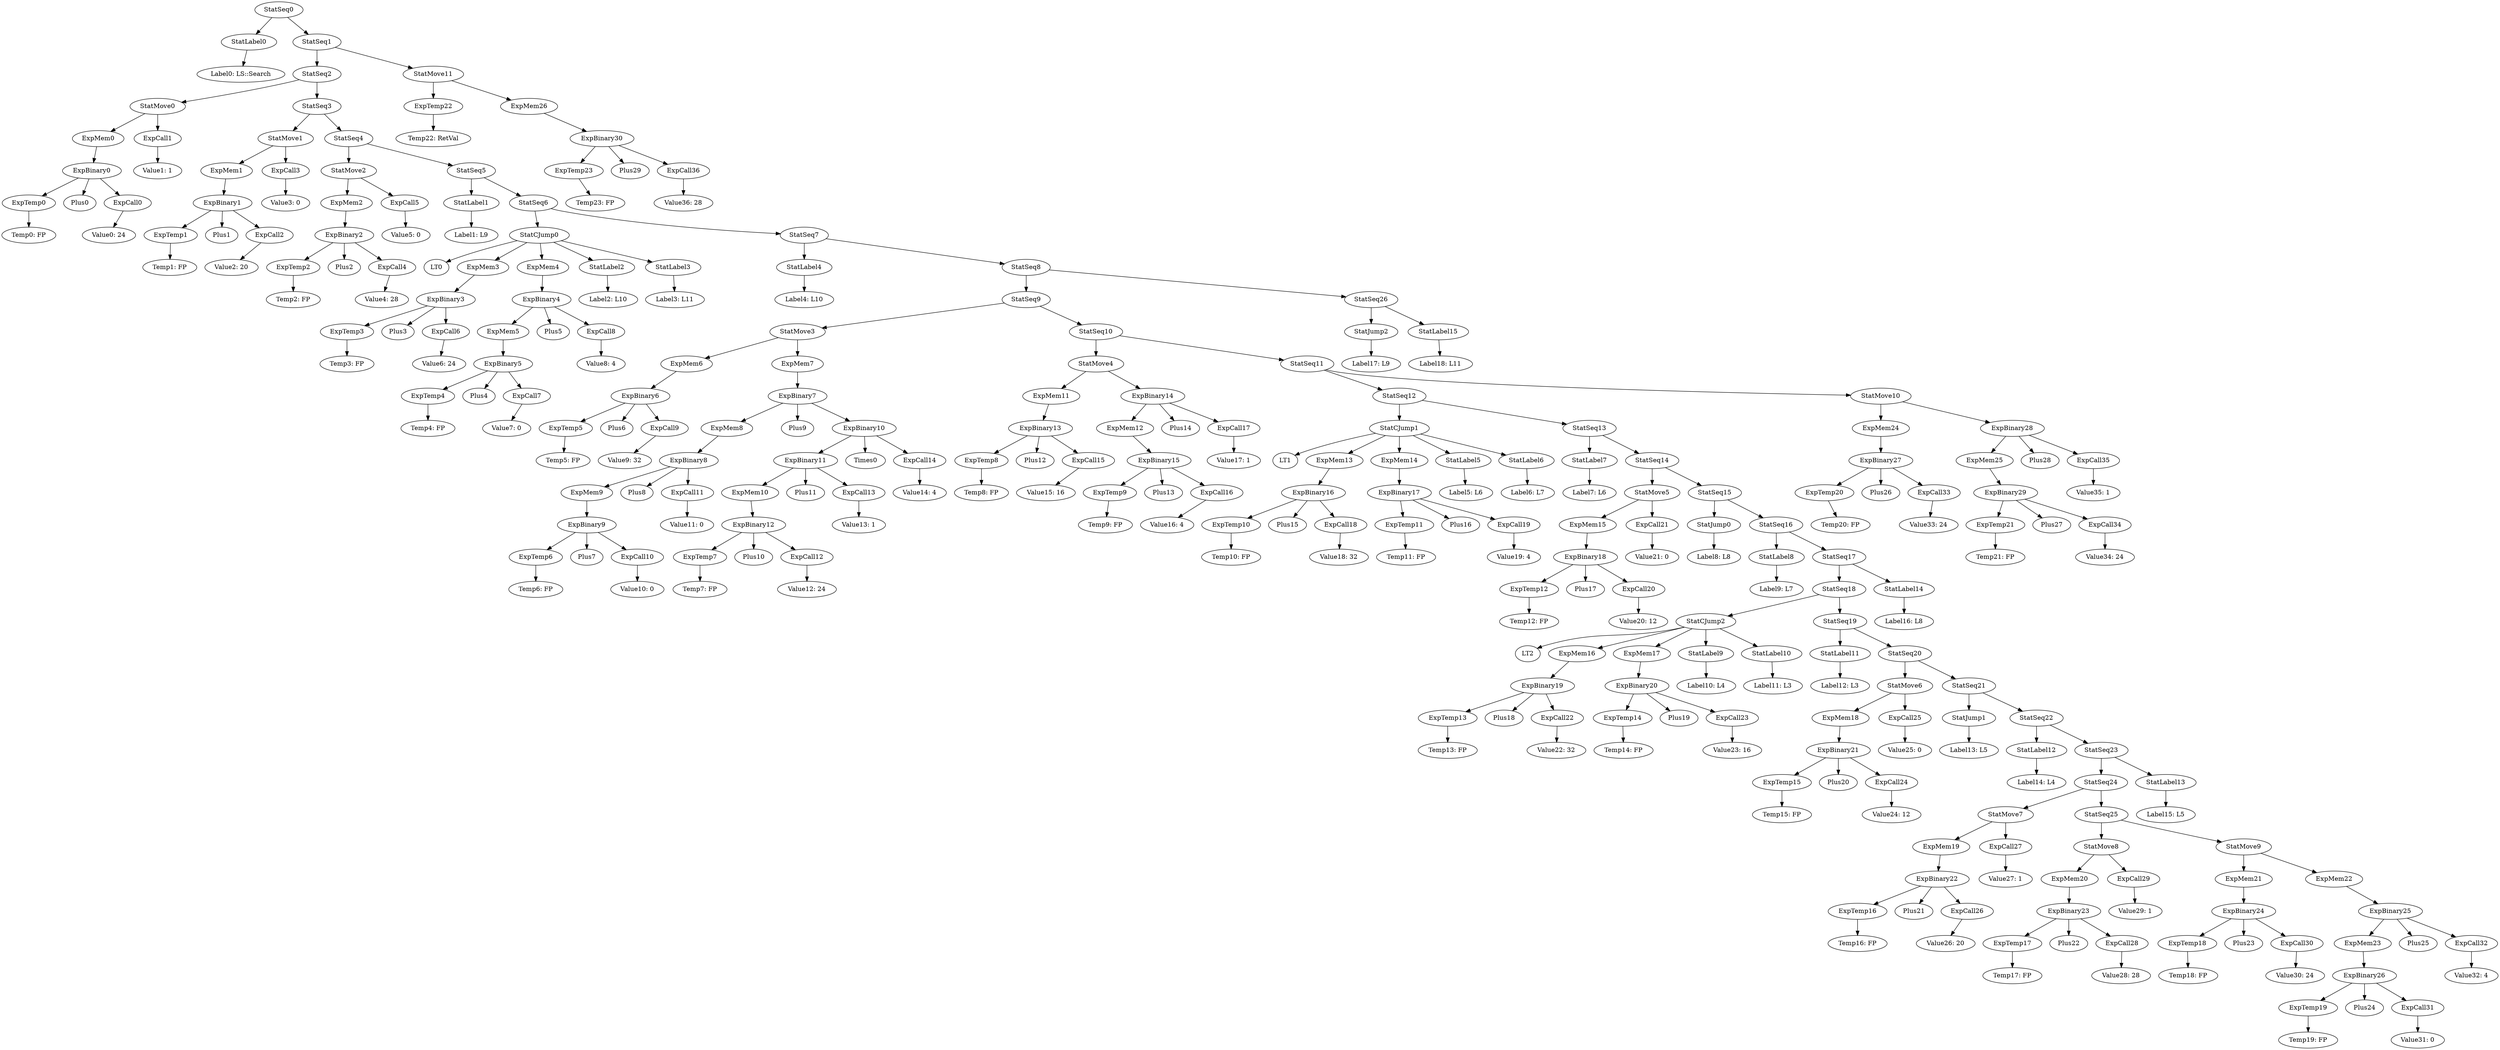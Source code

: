 digraph {
	ordering = out;
	ExpTemp22 -> "Temp22: RetVal";
	StatLabel15 -> "Label18: L11";
	StatSeq8 -> StatSeq9;
	StatSeq8 -> StatSeq26;
	ExpCall35 -> "Value35: 1";
	ExpBinary28 -> ExpMem25;
	ExpBinary28 -> Plus28;
	ExpBinary28 -> ExpCall35;
	ExpMem26 -> ExpBinary30;
	ExpMem25 -> ExpBinary29;
	ExpCall34 -> "Value34: 24";
	ExpTemp21 -> "Temp21: FP";
	StatMove10 -> ExpMem24;
	StatMove10 -> ExpBinary28;
	ExpMem24 -> ExpBinary27;
	ExpCall33 -> "Value33: 24";
	ExpBinary27 -> ExpTemp20;
	ExpBinary27 -> Plus26;
	ExpBinary27 -> ExpCall33;
	ExpTemp20 -> "Temp20: FP";
	StatLabel14 -> "Label16: L8";
	StatLabel13 -> "Label15: L5";
	ExpMem22 -> ExpBinary25;
	ExpCall32 -> "Value32: 4";
	ExpBinary25 -> ExpMem23;
	ExpBinary25 -> Plus25;
	ExpBinary25 -> ExpCall32;
	ExpMem23 -> ExpBinary26;
	ExpCall31 -> "Value31: 0";
	ExpBinary26 -> ExpTemp19;
	ExpBinary26 -> Plus24;
	ExpBinary26 -> ExpCall31;
	StatMove9 -> ExpMem21;
	StatMove9 -> ExpMem22;
	ExpCall30 -> "Value30: 24";
	ExpBinary24 -> ExpTemp18;
	ExpBinary24 -> Plus23;
	ExpBinary24 -> ExpCall30;
	StatSeq25 -> StatMove8;
	StatSeq25 -> StatMove9;
	ExpMem20 -> ExpBinary23;
	ExpCall28 -> "Value28: 28";
	StatSeq24 -> StatMove7;
	StatSeq24 -> StatSeq25;
	StatMove7 -> ExpMem19;
	StatMove7 -> ExpCall27;
	StatSeq22 -> StatLabel12;
	StatSeq22 -> StatSeq23;
	StatLabel12 -> "Label14: L4";
	StatSeq21 -> StatJump1;
	StatSeq21 -> StatSeq22;
	StatSeq11 -> StatSeq12;
	StatSeq11 -> StatMove10;
	StatSeq20 -> StatMove6;
	StatSeq20 -> StatSeq21;
	StatSeq26 -> StatJump2;
	StatSeq26 -> StatLabel15;
	ExpMem19 -> ExpBinary22;
	StatMove6 -> ExpMem18;
	StatMove6 -> ExpCall25;
	ExpMem18 -> ExpBinary21;
	ExpCall24 -> "Value24: 12";
	ExpTemp15 -> "Temp15: FP";
	StatSeq19 -> StatLabel11;
	StatSeq19 -> StatSeq20;
	StatSeq18 -> StatCJump2;
	StatSeq18 -> StatSeq19;
	StatJump2 -> "Label17: L9";
	StatLabel10 -> "Label11: L3";
	StatLabel9 -> "Label10: L4";
	ExpMem17 -> ExpBinary20;
	ExpCall23 -> "Value23: 16";
	ExpBinary20 -> ExpTemp14;
	ExpBinary20 -> Plus19;
	ExpBinary20 -> ExpCall23;
	ExpTemp14 -> "Temp14: FP";
	ExpBinary19 -> ExpTemp13;
	ExpBinary19 -> Plus18;
	ExpBinary19 -> ExpCall22;
	ExpTemp13 -> "Temp13: FP";
	ExpTemp16 -> "Temp16: FP";
	StatCJump2 -> LT2;
	StatCJump2 -> ExpMem16;
	StatCJump2 -> ExpMem17;
	StatCJump2 -> StatLabel9;
	StatCJump2 -> StatLabel10;
	StatLabel8 -> "Label9: L7";
	StatSeq15 -> StatJump0;
	StatSeq15 -> StatSeq16;
	StatJump0 -> "Label8: L8";
	StatSeq14 -> StatMove5;
	StatSeq14 -> StatSeq15;
	ExpCall21 -> "Value21: 0";
	ExpCall29 -> "Value29: 1";
	ExpMem6 -> ExpBinary6;
	ExpBinary5 -> ExpTemp4;
	ExpBinary5 -> Plus4;
	ExpBinary5 -> ExpCall7;
	ExpCall9 -> "Value9: 32";
	ExpMem3 -> ExpBinary3;
	StatMove8 -> ExpMem20;
	StatMove8 -> ExpCall29;
	StatLabel7 -> "Label7: L6";
	StatSeq6 -> StatCJump0;
	StatSeq6 -> StatSeq7;
	ExpTemp3 -> "Temp3: FP";
	ExpCall27 -> "Value27: 1";
	StatSeq2 -> StatMove0;
	StatSeq2 -> StatSeq3;
	ExpCall20 -> "Value20: 12";
	ExpMem16 -> ExpBinary19;
	ExpBinary6 -> ExpTemp5;
	ExpBinary6 -> Plus6;
	ExpBinary6 -> ExpCall9;
	ExpMem0 -> ExpBinary0;
	ExpCall18 -> "Value18: 32";
	ExpCall8 -> "Value8: 4";
	ExpBinary1 -> ExpTemp1;
	ExpBinary1 -> Plus1;
	ExpBinary1 -> ExpCall2;
	ExpBinary2 -> ExpTemp2;
	ExpBinary2 -> Plus2;
	ExpBinary2 -> ExpCall4;
	StatSeq17 -> StatSeq18;
	StatSeq17 -> StatLabel14;
	ExpTemp19 -> "Temp19: FP";
	ExpBinary22 -> ExpTemp16;
	ExpBinary22 -> Plus21;
	ExpBinary22 -> ExpCall26;
	StatLabel0 -> "Label0: LS::Search";
	ExpMem5 -> ExpBinary5;
	StatSeq16 -> StatLabel8;
	StatSeq16 -> StatSeq17;
	StatSeq7 -> StatLabel4;
	StatSeq7 -> StatSeq8;
	ExpBinary12 -> ExpTemp7;
	ExpBinary12 -> Plus10;
	ExpBinary12 -> ExpCall12;
	ExpTemp4 -> "Temp4: FP";
	StatLabel5 -> "Label5: L6";
	ExpBinary4 -> ExpMem5;
	ExpBinary4 -> Plus5;
	ExpBinary4 -> ExpCall8;
	ExpTemp1 -> "Temp1: FP";
	ExpMem21 -> ExpBinary24;
	StatSeq0 -> StatLabel0;
	StatSeq0 -> StatSeq1;
	ExpTemp11 -> "Temp11: FP";
	ExpTemp0 -> "Temp0: FP";
	ExpTemp7 -> "Temp7: FP";
	StatLabel1 -> "Label1: L9";
	StatJump1 -> "Label13: L5";
	StatSeq4 -> StatMove2;
	StatSeq4 -> StatSeq5;
	ExpCall0 -> "Value0: 24";
	StatSeq9 -> StatMove3;
	StatSeq9 -> StatSeq10;
	StatSeq1 -> StatSeq2;
	StatSeq1 -> StatMove11;
	ExpMem2 -> ExpBinary2;
	ExpCall1 -> "Value1: 1";
	StatMove0 -> ExpMem0;
	StatMove0 -> ExpCall1;
	StatSeq3 -> StatMove1;
	StatSeq3 -> StatSeq4;
	StatLabel3 -> "Label3: L11";
	ExpBinary3 -> ExpTemp3;
	ExpBinary3 -> Plus3;
	ExpBinary3 -> ExpCall6;
	ExpMem7 -> ExpBinary7;
	ExpBinary11 -> ExpMem10;
	ExpBinary11 -> Plus11;
	ExpBinary11 -> ExpCall13;
	ExpMem4 -> ExpBinary4;
	ExpBinary0 -> ExpTemp0;
	ExpBinary0 -> Plus0;
	ExpBinary0 -> ExpCall0;
	ExpMem1 -> ExpBinary1;
	StatCJump0 -> LT0;
	StatCJump0 -> ExpMem3;
	StatCJump0 -> ExpMem4;
	StatCJump0 -> StatLabel2;
	StatCJump0 -> StatLabel3;
	StatMove1 -> ExpMem1;
	StatMove1 -> ExpCall3;
	ExpMem13 -> ExpBinary16;
	ExpTemp23 -> "Temp23: FP";
	ExpTemp17 -> "Temp17: FP";
	ExpMem9 -> ExpBinary9;
	StatSeq13 -> StatLabel7;
	StatSeq13 -> StatSeq14;
	StatLabel11 -> "Label12: L3";
	ExpTemp2 -> "Temp2: FP";
	ExpBinary21 -> ExpTemp15;
	ExpBinary21 -> Plus20;
	ExpBinary21 -> ExpCall24;
	ExpCall5 -> "Value5: 0";
	StatMove3 -> ExpMem6;
	StatMove3 -> ExpMem7;
	ExpTemp6 -> "Temp6: FP";
	ExpCall4 -> "Value4: 28";
	ExpTemp9 -> "Temp9: FP";
	ExpCall36 -> "Value36: 28";
	ExpCall10 -> "Value10: 0";
	ExpBinary8 -> ExpMem9;
	ExpBinary8 -> Plus8;
	ExpBinary8 -> ExpCall11;
	ExpCall11 -> "Value11: 0";
	ExpMem12 -> ExpBinary15;
	ExpMem8 -> ExpBinary8;
	ExpBinary30 -> ExpTemp23;
	ExpBinary30 -> Plus29;
	ExpBinary30 -> ExpCall36;
	ExpBinary9 -> ExpTemp6;
	ExpBinary9 -> Plus7;
	ExpBinary9 -> ExpCall10;
	ExpBinary7 -> ExpMem8;
	ExpBinary7 -> Plus9;
	ExpBinary7 -> ExpBinary10;
	ExpCall13 -> "Value13: 1";
	ExpMem15 -> ExpBinary18;
	ExpTemp8 -> "Temp8: FP";
	ExpBinary23 -> ExpTemp17;
	ExpBinary23 -> Plus22;
	ExpBinary23 -> ExpCall28;
	StatMove2 -> ExpMem2;
	StatMove2 -> ExpCall5;
	ExpBinary13 -> ExpTemp8;
	ExpBinary13 -> Plus12;
	ExpBinary13 -> ExpCall15;
	ExpBinary18 -> ExpTemp12;
	ExpBinary18 -> Plus17;
	ExpBinary18 -> ExpCall20;
	ExpBinary10 -> ExpBinary11;
	ExpBinary10 -> Times0;
	ExpBinary10 -> ExpCall14;
	ExpTemp18 -> "Temp18: FP";
	ExpCall25 -> "Value25: 0";
	ExpCall14 -> "Value14: 4";
	ExpCall26 -> "Value26: 20";
	ExpBinary16 -> ExpTemp10;
	ExpBinary16 -> Plus15;
	ExpBinary16 -> ExpCall18;
	ExpCall15 -> "Value15: 16";
	StatMove11 -> ExpTemp22;
	StatMove11 -> ExpMem26;
	ExpMem11 -> ExpBinary13;
	ExpCall7 -> "Value7: 0";
	ExpCall19 -> "Value19: 4";
	ExpCall2 -> "Value2: 20";
	ExpBinary15 -> ExpTemp9;
	ExpBinary15 -> Plus13;
	ExpBinary15 -> ExpCall16;
	StatSeq23 -> StatSeq24;
	StatSeq23 -> StatLabel13;
	StatLabel4 -> "Label4: L10";
	ExpCall16 -> "Value16: 4";
	ExpBinary29 -> ExpTemp21;
	ExpBinary29 -> Plus27;
	ExpBinary29 -> ExpCall34;
	StatSeq5 -> StatLabel1;
	StatSeq5 -> StatSeq6;
	ExpBinary14 -> ExpMem12;
	ExpBinary14 -> Plus14;
	ExpBinary14 -> ExpCall17;
	ExpCall17 -> "Value17: 1";
	StatSeq10 -> StatMove4;
	StatSeq10 -> StatSeq11;
	ExpCall22 -> "Value22: 32";
	ExpCall3 -> "Value3: 0";
	StatCJump1 -> LT1;
	StatCJump1 -> ExpMem13;
	StatCJump1 -> ExpMem14;
	StatCJump1 -> StatLabel5;
	StatCJump1 -> StatLabel6;
	ExpCall6 -> "Value6: 24";
	ExpMem10 -> ExpBinary12;
	ExpTemp10 -> "Temp10: FP";
	ExpTemp5 -> "Temp5: FP";
	ExpBinary17 -> ExpTemp11;
	ExpBinary17 -> Plus16;
	ExpBinary17 -> ExpCall19;
	ExpMem14 -> ExpBinary17;
	ExpTemp12 -> "Temp12: FP";
	StatLabel6 -> "Label6: L7";
	StatSeq12 -> StatCJump1;
	StatSeq12 -> StatSeq13;
	StatLabel2 -> "Label2: L10";
	ExpCall12 -> "Value12: 24";
	StatMove4 -> ExpMem11;
	StatMove4 -> ExpBinary14;
	StatMove5 -> ExpMem15;
	StatMove5 -> ExpCall21;
}

